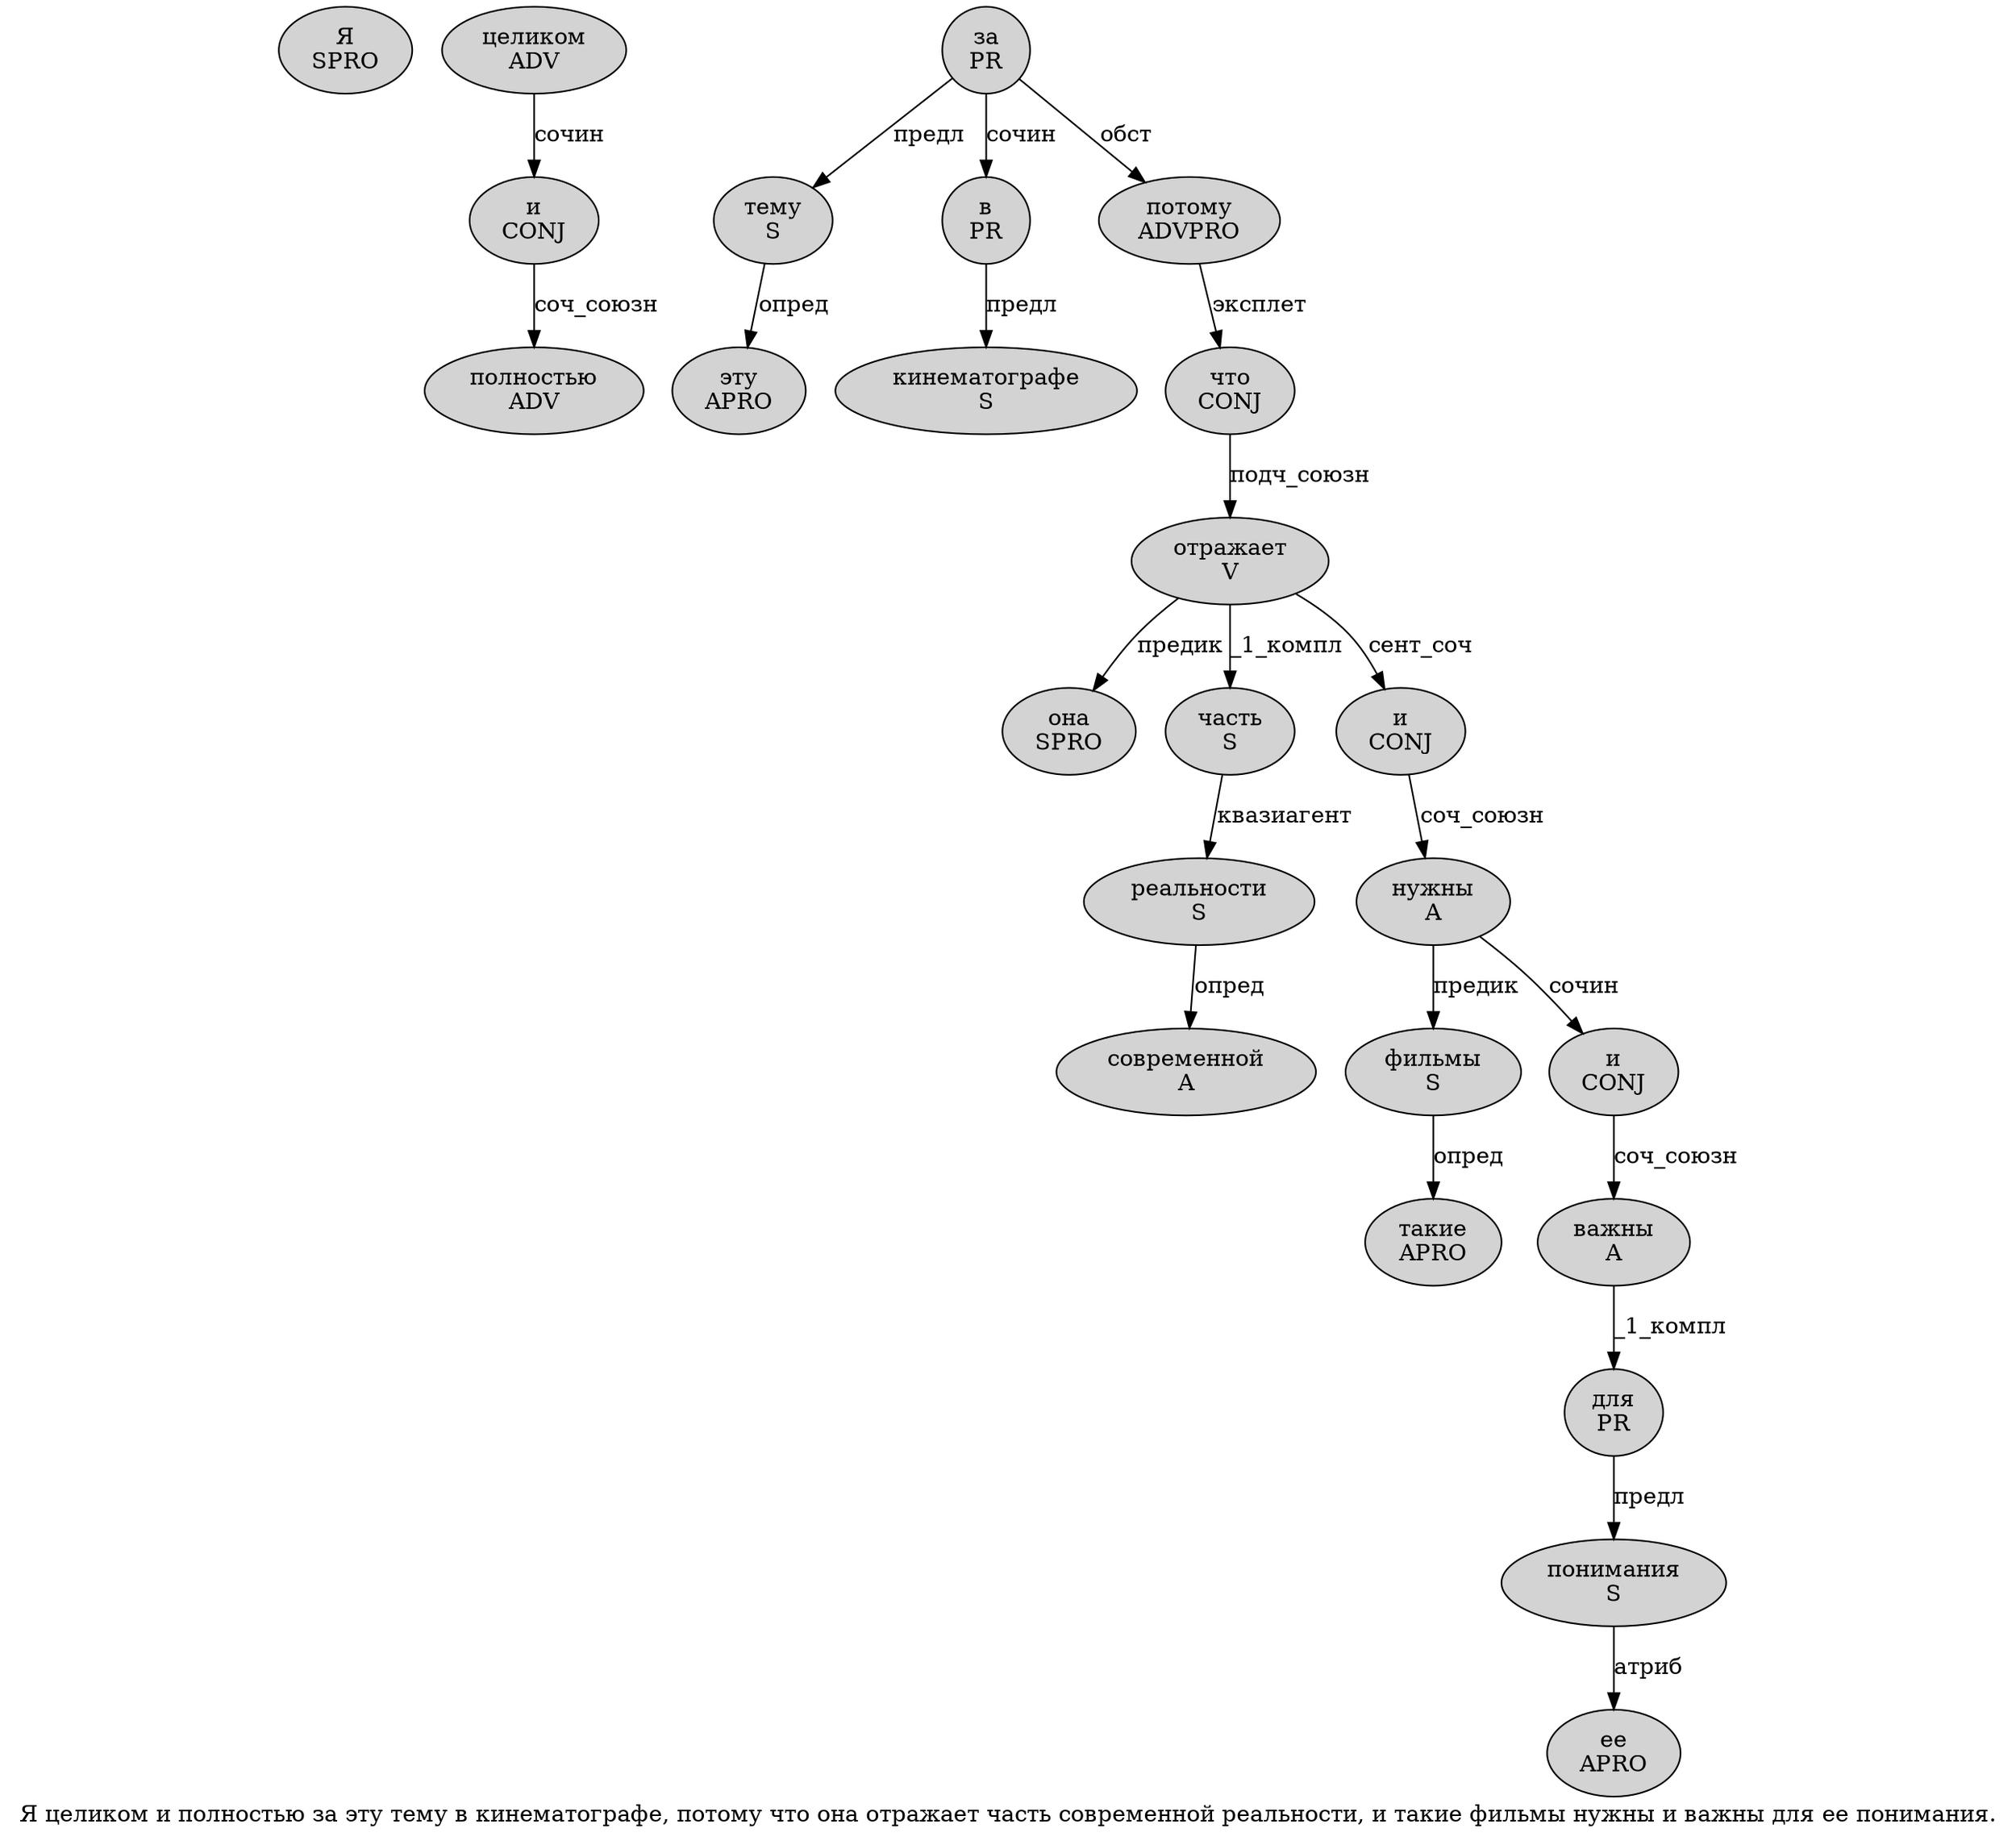 digraph SENTENCE_4142 {
	graph [label="Я целиком и полностью за эту тему в кинематографе, потому что она отражает часть современной реальности, и такие фильмы нужны и важны для ее понимания."]
	node [style=filled]
		0 [label="Я
SPRO" color="" fillcolor=lightgray penwidth=1 shape=ellipse]
		1 [label="целиком
ADV" color="" fillcolor=lightgray penwidth=1 shape=ellipse]
		2 [label="и
CONJ" color="" fillcolor=lightgray penwidth=1 shape=ellipse]
		3 [label="полностью
ADV" color="" fillcolor=lightgray penwidth=1 shape=ellipse]
		4 [label="за
PR" color="" fillcolor=lightgray penwidth=1 shape=ellipse]
		5 [label="эту
APRO" color="" fillcolor=lightgray penwidth=1 shape=ellipse]
		6 [label="тему
S" color="" fillcolor=lightgray penwidth=1 shape=ellipse]
		7 [label="в
PR" color="" fillcolor=lightgray penwidth=1 shape=ellipse]
		8 [label="кинематографе
S" color="" fillcolor=lightgray penwidth=1 shape=ellipse]
		10 [label="потому
ADVPRO" color="" fillcolor=lightgray penwidth=1 shape=ellipse]
		11 [label="что
CONJ" color="" fillcolor=lightgray penwidth=1 shape=ellipse]
		12 [label="она
SPRO" color="" fillcolor=lightgray penwidth=1 shape=ellipse]
		13 [label="отражает
V" color="" fillcolor=lightgray penwidth=1 shape=ellipse]
		14 [label="часть
S" color="" fillcolor=lightgray penwidth=1 shape=ellipse]
		15 [label="современной
A" color="" fillcolor=lightgray penwidth=1 shape=ellipse]
		16 [label="реальности
S" color="" fillcolor=lightgray penwidth=1 shape=ellipse]
		18 [label="и
CONJ" color="" fillcolor=lightgray penwidth=1 shape=ellipse]
		19 [label="такие
APRO" color="" fillcolor=lightgray penwidth=1 shape=ellipse]
		20 [label="фильмы
S" color="" fillcolor=lightgray penwidth=1 shape=ellipse]
		21 [label="нужны
A" color="" fillcolor=lightgray penwidth=1 shape=ellipse]
		22 [label="и
CONJ" color="" fillcolor=lightgray penwidth=1 shape=ellipse]
		23 [label="важны
A" color="" fillcolor=lightgray penwidth=1 shape=ellipse]
		24 [label="для
PR" color="" fillcolor=lightgray penwidth=1 shape=ellipse]
		25 [label="ее
APRO" color="" fillcolor=lightgray penwidth=1 shape=ellipse]
		26 [label="понимания
S" color="" fillcolor=lightgray penwidth=1 shape=ellipse]
			21 -> 20 [label="предик"]
			21 -> 22 [label="сочин"]
			18 -> 21 [label="соч_союзн"]
			11 -> 13 [label="подч_союзн"]
			24 -> 26 [label="предл"]
			14 -> 16 [label="квазиагент"]
			10 -> 11 [label="эксплет"]
			23 -> 24 [label="_1_компл"]
			13 -> 12 [label="предик"]
			13 -> 14 [label="_1_компл"]
			13 -> 18 [label="сент_соч"]
			6 -> 5 [label="опред"]
			2 -> 3 [label="соч_союзн"]
			16 -> 15 [label="опред"]
			22 -> 23 [label="соч_союзн"]
			1 -> 2 [label="сочин"]
			26 -> 25 [label="атриб"]
			4 -> 6 [label="предл"]
			4 -> 7 [label="сочин"]
			4 -> 10 [label="обст"]
			7 -> 8 [label="предл"]
			20 -> 19 [label="опред"]
}